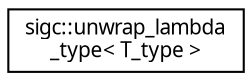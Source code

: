 digraph "Graphical Class Hierarchy"
{
  edge [fontname="Sans",fontsize="10",labelfontname="Sans",labelfontsize="10"];
  node [fontname="Sans",fontsize="10",shape=record];
  rankdir="LR";
  Node1 [label="sigc::unwrap_lambda\l_type\< T_type \>",height=0.2,width=0.4,color="black", fillcolor="white", style="filled",URL="$structsigc_1_1unwrap__lambda__type.html",tooltip="Deduces the type of the object stored in an object of the passed lambda type."];
}
